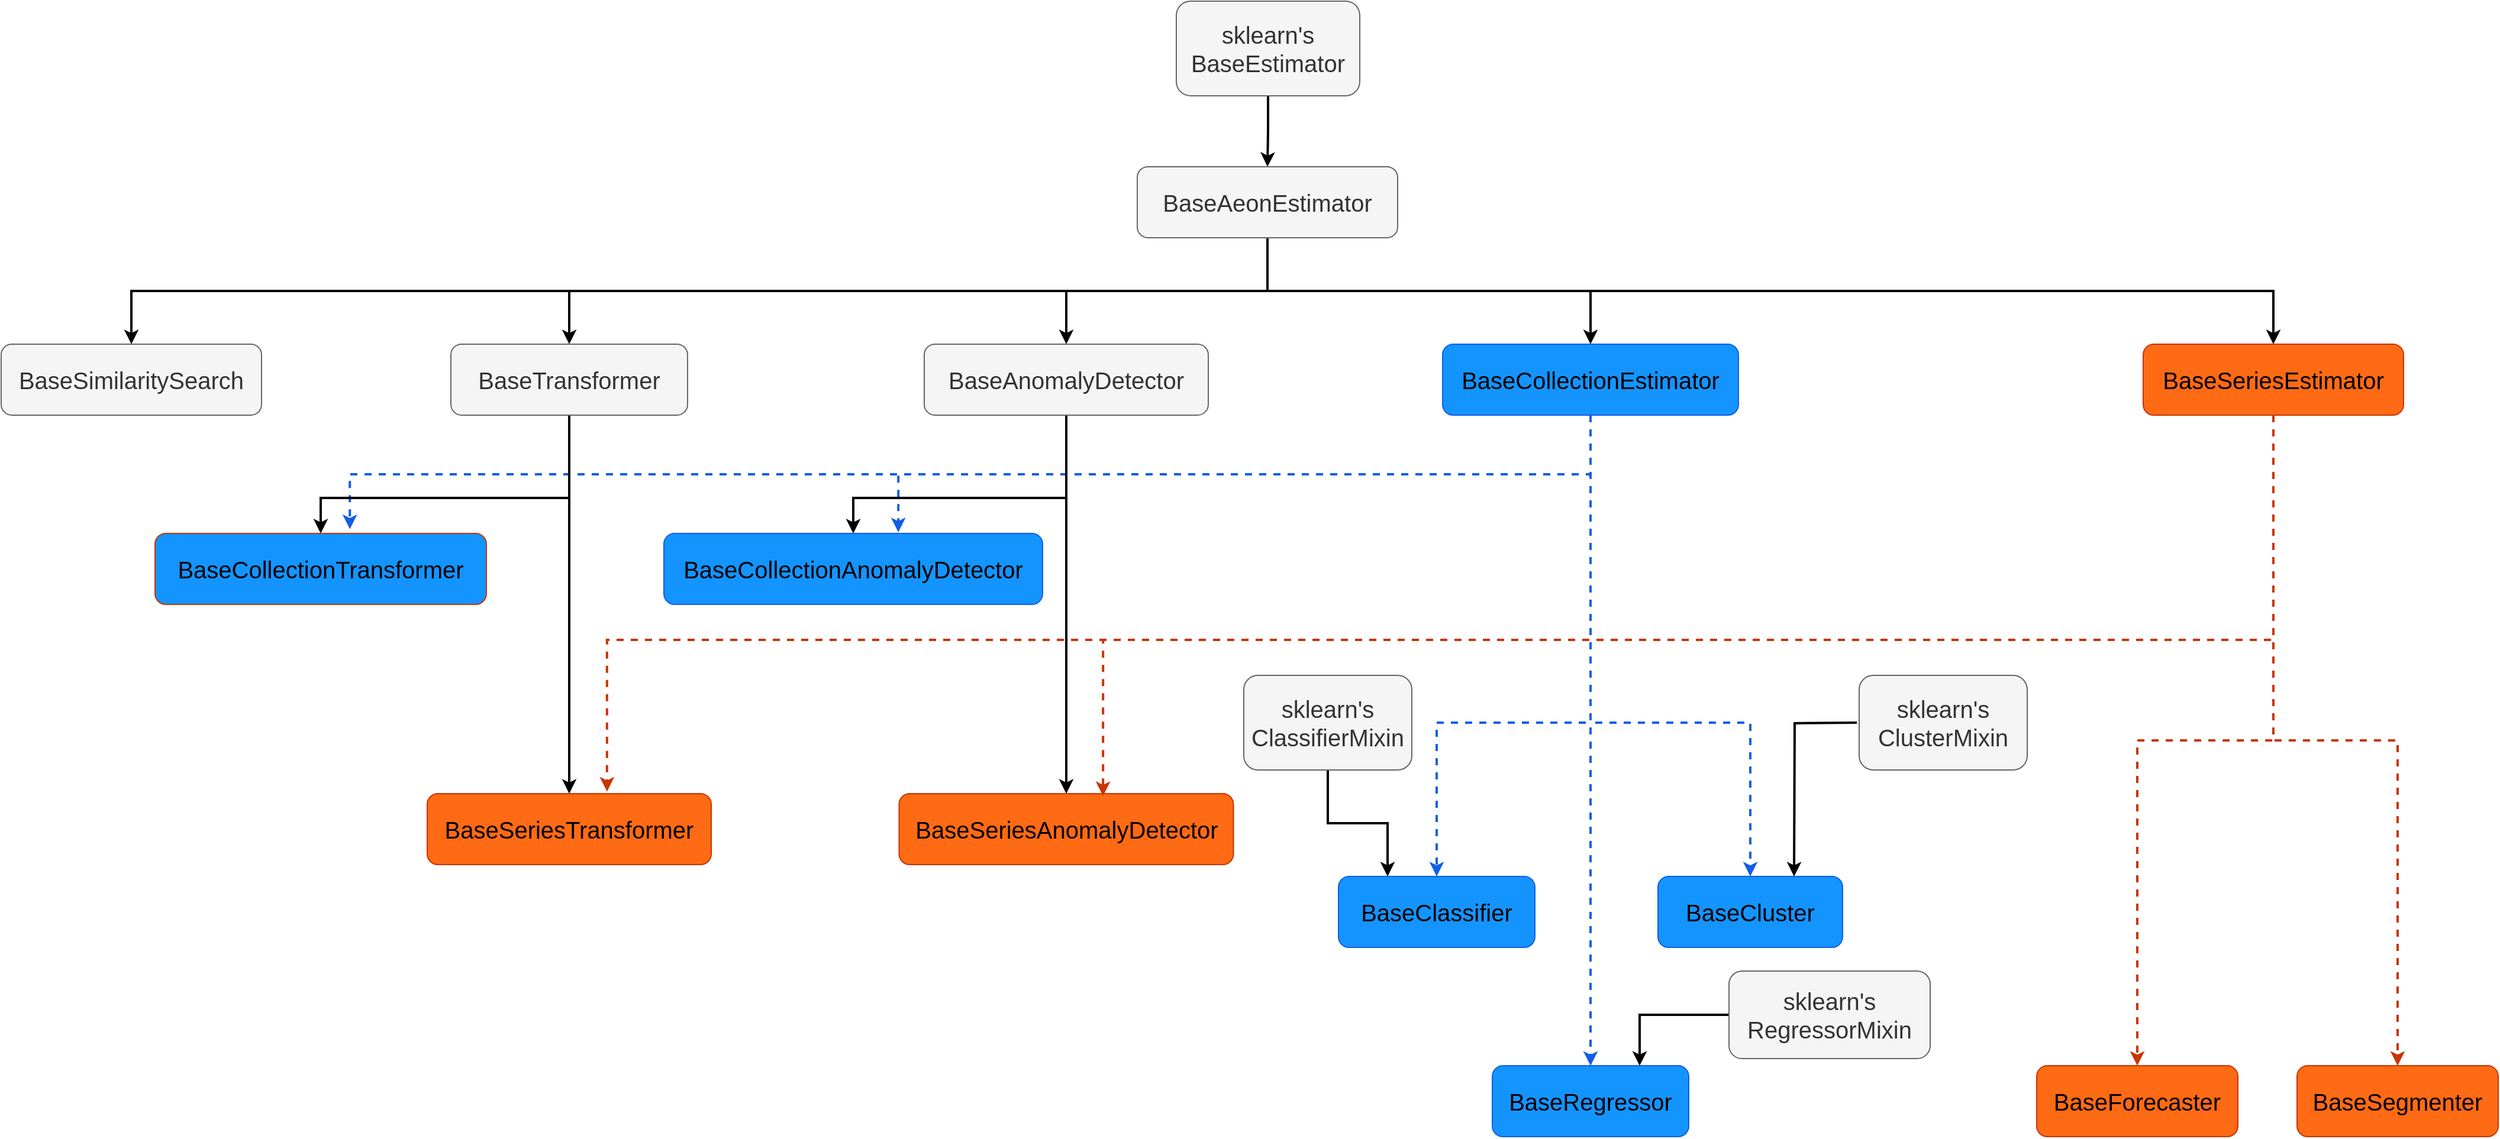 <mxfile scale="1" border="0" version="28.0.7">
  <diagram name="Page-1" id="929967ad-93f9-6ef4-fab6-5d389245f69c">
    <mxGraphModel dx="4704.5" dy="1627" grid="1" gridSize="10" guides="1" tooltips="1" connect="1" arrows="1" fold="1" page="1" pageScale="1.5" pageWidth="1169" pageHeight="826" background="none" math="0" shadow="0">
      <root>
        <mxCell id="0" style=";html=1;" />
        <mxCell id="1" style=";html=1;" parent="0" />
        <mxCell id="Zz3lQ5y03R1-GQRZRYZF-16" style="edgeStyle=orthogonalEdgeStyle;rounded=0;orthogonalLoop=1;jettySize=auto;html=1;exitX=0.5;exitY=1;exitDx=0;exitDy=0;entryX=0.5;entryY=0;entryDx=0;entryDy=0;fontSize=20;strokeWidth=2;" parent="1" source="Zz3lQ5y03R1-GQRZRYZF-1" target="Zz3lQ5y03R1-GQRZRYZF-2" edge="1">
          <mxGeometry relative="1" as="geometry" />
        </mxCell>
        <mxCell id="Zz3lQ5y03R1-GQRZRYZF-1" value="&lt;font&gt;sklearn&#39;s BaseEstimator&lt;/font&gt;" style="rounded=1;whiteSpace=wrap;html=1;fillColor=#f5f5f5;fontColor=#333333;strokeColor=#666666;fontSize=20;" parent="1" vertex="1">
          <mxGeometry x="-17" y="399.95" width="155" height="80" as="geometry" />
        </mxCell>
        <mxCell id="Zz3lQ5y03R1-GQRZRYZF-17" style="edgeStyle=orthogonalEdgeStyle;rounded=0;orthogonalLoop=1;jettySize=auto;html=1;exitX=0.5;exitY=1;exitDx=0;exitDy=0;entryX=0.5;entryY=0;entryDx=0;entryDy=0;fontSize=20;strokeWidth=2;" parent="1" source="Zz3lQ5y03R1-GQRZRYZF-2" target="Zz3lQ5y03R1-GQRZRYZF-4" edge="1">
          <mxGeometry relative="1" as="geometry" />
        </mxCell>
        <mxCell id="Zz3lQ5y03R1-GQRZRYZF-18" style="edgeStyle=orthogonalEdgeStyle;rounded=0;orthogonalLoop=1;jettySize=auto;html=1;exitX=0.5;exitY=1;exitDx=0;exitDy=0;entryX=0.5;entryY=0;entryDx=0;entryDy=0;fontSize=20;strokeWidth=2;" parent="1" source="Zz3lQ5y03R1-GQRZRYZF-2" target="Zz3lQ5y03R1-GQRZRYZF-3" edge="1">
          <mxGeometry relative="1" as="geometry" />
        </mxCell>
        <mxCell id="Zz3lQ5y03R1-GQRZRYZF-29" style="edgeStyle=orthogonalEdgeStyle;rounded=0;orthogonalLoop=1;jettySize=auto;html=1;exitX=0.5;exitY=1;exitDx=0;exitDy=0;entryX=0.5;entryY=0;entryDx=0;entryDy=0;fontSize=20;strokeWidth=2;" parent="1" source="Zz3lQ5y03R1-GQRZRYZF-2" target="Zz3lQ5y03R1-GQRZRYZF-28" edge="1">
          <mxGeometry relative="1" as="geometry" />
        </mxCell>
        <mxCell id="Zz3lQ5y03R1-GQRZRYZF-56" style="edgeStyle=orthogonalEdgeStyle;rounded=0;orthogonalLoop=1;jettySize=auto;html=1;exitX=0.5;exitY=1;exitDx=0;exitDy=0;entryX=0.5;entryY=0;entryDx=0;entryDy=0;fontSize=20;strokeWidth=2;" parent="1" source="Zz3lQ5y03R1-GQRZRYZF-2" target="Zz3lQ5y03R1-GQRZRYZF-55" edge="1">
          <mxGeometry relative="1" as="geometry" />
        </mxCell>
        <mxCell id="Zz3lQ5y03R1-GQRZRYZF-59" style="edgeStyle=orthogonalEdgeStyle;rounded=0;orthogonalLoop=1;jettySize=auto;html=1;exitX=0.5;exitY=1;exitDx=0;exitDy=0;fontSize=20;strokeWidth=2;" parent="1" source="Zz3lQ5y03R1-GQRZRYZF-2" target="Zz3lQ5y03R1-GQRZRYZF-58" edge="1">
          <mxGeometry relative="1" as="geometry" />
        </mxCell>
        <mxCell id="Zz3lQ5y03R1-GQRZRYZF-2" value="&lt;font&gt;BaseAeonEstimator&lt;/font&gt;" style="rounded=1;whiteSpace=wrap;html=1;fillColor=#f5f5f5;fontColor=#333333;strokeColor=#666666;fontSize=20;" parent="1" vertex="1">
          <mxGeometry x="-50" y="539.95" width="220" height="60" as="geometry" />
        </mxCell>
        <mxCell id="Zz3lQ5y03R1-GQRZRYZF-48" style="edgeStyle=orthogonalEdgeStyle;rounded=0;orthogonalLoop=1;jettySize=auto;html=1;exitX=0.5;exitY=1;exitDx=0;exitDy=0;dashed=1;fillColor=#fa6800;strokeColor=#C73500;fontSize=20;strokeWidth=2;" parent="1" source="Zz3lQ5y03R1-GQRZRYZF-3" target="Zz3lQ5y03R1-GQRZRYZF-47" edge="1">
          <mxGeometry relative="1" as="geometry" />
        </mxCell>
        <mxCell id="Zz3lQ5y03R1-GQRZRYZF-53" style="edgeStyle=orthogonalEdgeStyle;rounded=0;orthogonalLoop=1;jettySize=auto;html=1;exitX=0.5;exitY=1;exitDx=0;exitDy=0;entryX=0.5;entryY=0;entryDx=0;entryDy=0;dashed=1;fillColor=#fa6800;strokeColor=#C73500;fontSize=20;strokeWidth=2;" parent="1" source="Zz3lQ5y03R1-GQRZRYZF-3" target="Zz3lQ5y03R1-GQRZRYZF-52" edge="1">
          <mxGeometry relative="1" as="geometry" />
        </mxCell>
        <mxCell id="Zz3lQ5y03R1-GQRZRYZF-3" value="&lt;font&gt;BaseSeriesEstimator&lt;/font&gt;" style="rounded=1;whiteSpace=wrap;html=1;fillColor=light-dark(#FF6A14,#FF6A14);fontColor=#000000;strokeColor=#C73500;fontSize=20;" parent="1" vertex="1">
          <mxGeometry x="800" y="690" width="220" height="60" as="geometry" />
        </mxCell>
        <mxCell id="Zz3lQ5y03R1-GQRZRYZF-32" style="edgeStyle=orthogonalEdgeStyle;rounded=0;orthogonalLoop=1;jettySize=auto;html=1;exitX=0.5;exitY=1;exitDx=0;exitDy=0;entryX=0.619;entryY=-0.017;entryDx=0;entryDy=0;dashed=1;fillColor=#fa6800;strokeColor=light-dark(#125DE9,#125DE9);fontSize=20;entryPerimeter=0;strokeWidth=2;" parent="1" source="Zz3lQ5y03R1-GQRZRYZF-4" target="Zz3lQ5y03R1-GQRZRYZF-30" edge="1">
          <mxGeometry relative="1" as="geometry">
            <mxPoint x="205.0" y="730" as="sourcePoint" />
            <mxPoint x="-310" y="830.05" as="targetPoint" />
          </mxGeometry>
        </mxCell>
        <mxCell id="Zz3lQ5y03R1-GQRZRYZF-41" style="edgeStyle=orthogonalEdgeStyle;rounded=0;orthogonalLoop=1;jettySize=auto;html=1;exitX=0.5;exitY=1;exitDx=0;exitDy=0;entryX=0.5;entryY=0;entryDx=0;entryDy=0;dashed=1;fillColor=#fa6800;strokeColor=light-dark(#125DE9,#125DE9);fontSize=20;strokeWidth=2;" parent="1" source="Zz3lQ5y03R1-GQRZRYZF-4" target="Zz3lQ5y03R1-GQRZRYZF-39" edge="1">
          <mxGeometry relative="1" as="geometry">
            <Array as="points">
              <mxPoint x="333" y="1010" />
              <mxPoint x="203" y="1010" />
            </Array>
          </mxGeometry>
        </mxCell>
        <mxCell id="Zz3lQ5y03R1-GQRZRYZF-45" style="edgeStyle=orthogonalEdgeStyle;rounded=0;orthogonalLoop=1;jettySize=auto;html=1;exitX=0.5;exitY=1;exitDx=0;exitDy=0;entryX=0.5;entryY=0;entryDx=0;entryDy=0;dashed=1;fillColor=#fa6800;strokeColor=light-dark(#125DE9,#125DE9);fontSize=20;strokeWidth=2;" parent="1" source="Zz3lQ5y03R1-GQRZRYZF-4" target="Zz3lQ5y03R1-GQRZRYZF-44" edge="1">
          <mxGeometry relative="1" as="geometry">
            <Array as="points">
              <mxPoint x="333" y="1010" />
              <mxPoint x="468" y="1010" />
            </Array>
          </mxGeometry>
        </mxCell>
        <mxCell id="Zz3lQ5y03R1-GQRZRYZF-64" style="edgeStyle=orthogonalEdgeStyle;rounded=0;orthogonalLoop=1;jettySize=auto;html=1;exitX=0.5;exitY=1;exitDx=0;exitDy=0;entryX=0.588;entryY=-0.06;entryDx=0;entryDy=0;dashed=1;fillColor=#fa6800;strokeColor=light-dark(#125DE9,#125DE9);fontSize=20;entryPerimeter=0;strokeWidth=2;" parent="1" source="Zz3lQ5y03R1-GQRZRYZF-4" target="Zz3lQ5y03R1-GQRZRYZF-61" edge="1">
          <mxGeometry relative="1" as="geometry">
            <mxPoint x="226.0" y="740" as="sourcePoint" />
            <mxPoint x="-739" y="840.05" as="targetPoint" />
          </mxGeometry>
        </mxCell>
        <mxCell id="Zz3lQ5y03R1-GQRZRYZF-4" value="&lt;font&gt;BaseCollectionEstimator&lt;/font&gt;" style="rounded=1;whiteSpace=wrap;html=1;fillColor=light-dark(#1494FF,#1494FF);fontColor=#000000;strokeColor=light-dark(#125DE9,#125DE9);fontSize=20;" parent="1" vertex="1">
          <mxGeometry x="208" y="690" width="250" height="60" as="geometry" />
        </mxCell>
        <mxCell id="Zz3lQ5y03R1-GQRZRYZF-34" style="edgeStyle=orthogonalEdgeStyle;rounded=0;orthogonalLoop=1;jettySize=auto;html=1;exitX=0.5;exitY=1;exitDx=0;exitDy=0;entryX=0.5;entryY=0;entryDx=0;entryDy=0;fontSize=20;strokeWidth=2;" parent="1" source="Zz3lQ5y03R1-GQRZRYZF-28" target="Zz3lQ5y03R1-GQRZRYZF-30" edge="1">
          <mxGeometry relative="1" as="geometry">
            <Array as="points">
              <mxPoint x="-110" y="820" />
              <mxPoint x="-290" y="820" />
            </Array>
          </mxGeometry>
        </mxCell>
        <mxCell id="Zz3lQ5y03R1-GQRZRYZF-35" style="edgeStyle=orthogonalEdgeStyle;rounded=0;orthogonalLoop=1;jettySize=auto;html=1;exitX=0.5;exitY=1;exitDx=0;exitDy=0;entryX=0.5;entryY=0;entryDx=0;entryDy=0;fontSize=20;strokeWidth=2;" parent="1" source="Zz3lQ5y03R1-GQRZRYZF-28" target="Zz3lQ5y03R1-GQRZRYZF-31" edge="1">
          <mxGeometry relative="1" as="geometry">
            <Array as="points">
              <mxPoint x="-110" y="1030" />
              <mxPoint x="-110" y="1030" />
            </Array>
          </mxGeometry>
        </mxCell>
        <mxCell id="Zz3lQ5y03R1-GQRZRYZF-28" value="&lt;font&gt;BaseAnomalyDetector&lt;/font&gt;" style="rounded=1;whiteSpace=wrap;html=1;fillColor=#f5f5f5;fontColor=#333333;strokeColor=#666666;fontSize=20;" parent="1" vertex="1">
          <mxGeometry x="-230" y="689.95" width="240" height="60" as="geometry" />
        </mxCell>
        <mxCell id="Zz3lQ5y03R1-GQRZRYZF-30" value="&lt;font&gt;BaseCollectionAnomalyDetector&lt;/font&gt;" style="rounded=1;whiteSpace=wrap;html=1;fillColor=light-dark(#1494FF,#1494FF);fontColor=#000000;strokeColor=light-dark(#125DE9,#125DE9);fontSize=20;" parent="1" vertex="1">
          <mxGeometry x="-450" y="850" width="320" height="60" as="geometry" />
        </mxCell>
        <mxCell id="Zz3lQ5y03R1-GQRZRYZF-31" value="&lt;font&gt;BaseSeriesAnomalyDetector&lt;/font&gt;" style="rounded=1;whiteSpace=wrap;html=1;fillColor=light-dark(#FF6A14,#FF6A14);fontColor=#000000;strokeColor=#C73500;fontSize=20;" parent="1" vertex="1">
          <mxGeometry x="-251.25" y="1070" width="282.5" height="60" as="geometry" />
        </mxCell>
        <mxCell id="Zz3lQ5y03R1-GQRZRYZF-39" value="&lt;font&gt;BaseClassifier&lt;/font&gt;" style="rounded=1;whiteSpace=wrap;html=1;fillColor=light-dark(#1494FF,#1494FF);fontColor=#000000;strokeColor=light-dark(#125DE9,#125DE9);fontSize=20;" parent="1" vertex="1">
          <mxGeometry x="120" y="1140" width="166" height="60" as="geometry" />
        </mxCell>
        <mxCell id="br5ZD_caS53hPt-evQ6O-3" style="edgeStyle=orthogonalEdgeStyle;rounded=0;orthogonalLoop=1;jettySize=auto;html=1;exitX=0.5;exitY=1;exitDx=0;exitDy=0;entryX=0.25;entryY=0;entryDx=0;entryDy=0;strokeWidth=2;" edge="1" parent="1" source="Zz3lQ5y03R1-GQRZRYZF-40" target="Zz3lQ5y03R1-GQRZRYZF-39">
          <mxGeometry relative="1" as="geometry" />
        </mxCell>
        <mxCell id="Zz3lQ5y03R1-GQRZRYZF-40" value="&lt;font&gt;sklearn&#39;s ClassifierMixin&lt;/font&gt;" style="rounded=1;whiteSpace=wrap;html=1;fillColor=#f5f5f5;fontColor=#333333;strokeColor=#666666;fontSize=20;" parent="1" vertex="1">
          <mxGeometry x="40" y="970" width="142" height="80" as="geometry" />
        </mxCell>
        <mxCell id="Zz3lQ5y03R1-GQRZRYZF-68" style="edgeStyle=orthogonalEdgeStyle;rounded=0;orthogonalLoop=1;jettySize=auto;html=1;exitX=0;exitY=0.5;exitDx=0;exitDy=0;entryX=0.75;entryY=0;entryDx=0;entryDy=0;strokeWidth=2;" parent="1" edge="1">
          <mxGeometry relative="1" as="geometry">
            <mxPoint x="558" y="1010" as="sourcePoint" />
            <mxPoint x="505" y="1140" as="targetPoint" />
          </mxGeometry>
        </mxCell>
        <mxCell id="Zz3lQ5y03R1-GQRZRYZF-43" value="&lt;font&gt;sklearn&#39;s ClusterMixin&lt;/font&gt;" style="rounded=1;whiteSpace=wrap;html=1;fillColor=#f5f5f5;fontColor=#333333;strokeColor=#666666;fontSize=20;" parent="1" vertex="1">
          <mxGeometry x="560" y="970" width="142" height="80" as="geometry" />
        </mxCell>
        <mxCell id="Zz3lQ5y03R1-GQRZRYZF-44" value="&lt;font&gt;BaseCluster&lt;/font&gt;" style="rounded=1;whiteSpace=wrap;html=1;fillColor=light-dark(#1494FF,#1494FF);fontColor=#000000;strokeColor=light-dark(#125DE9,#125DE9);fontSize=20;" parent="1" vertex="1">
          <mxGeometry x="390" y="1140" width="156" height="60" as="geometry" />
        </mxCell>
        <mxCell id="Zz3lQ5y03R1-GQRZRYZF-47" value="&lt;font&gt;BaseForecaster&lt;/font&gt;" style="rounded=1;whiteSpace=wrap;html=1;fillColor=light-dark(#FF6A14,#FF6A14);fontColor=#000000;strokeColor=#C73500;fontSize=20;" parent="1" vertex="1">
          <mxGeometry x="710" y="1300.05" width="170" height="60" as="geometry" />
        </mxCell>
        <mxCell id="Zz3lQ5y03R1-GQRZRYZF-52" value="&lt;font&gt;BaseSegmenter&lt;/font&gt;" style="rounded=1;whiteSpace=wrap;html=1;fillColor=light-dark(#FF6A14,#FF6A14);fontColor=#000000;strokeColor=#C73500;fontSize=20;" parent="1" vertex="1">
          <mxGeometry x="930" y="1300.05" width="170" height="60" as="geometry" />
        </mxCell>
        <mxCell id="Zz3lQ5y03R1-GQRZRYZF-55" value="&lt;font&gt;BaseSimilaritySearch&lt;/font&gt;" style="rounded=1;whiteSpace=wrap;html=1;fillColor=#f5f5f5;fontColor=#333333;strokeColor=#666666;fontSize=20;" parent="1" vertex="1">
          <mxGeometry x="-1010" y="689.95" width="220" height="60" as="geometry" />
        </mxCell>
        <mxCell id="Zz3lQ5y03R1-GQRZRYZF-62" style="edgeStyle=orthogonalEdgeStyle;rounded=0;orthogonalLoop=1;jettySize=auto;html=1;exitX=0.5;exitY=1;exitDx=0;exitDy=0;entryX=0.5;entryY=0;entryDx=0;entryDy=0;fontSize=20;strokeWidth=2;" parent="1" source="Zz3lQ5y03R1-GQRZRYZF-58" target="Zz3lQ5y03R1-GQRZRYZF-61" edge="1">
          <mxGeometry relative="1" as="geometry">
            <Array as="points">
              <mxPoint x="-530" y="820" />
              <mxPoint x="-740" y="820" />
            </Array>
          </mxGeometry>
        </mxCell>
        <mxCell id="Zz3lQ5y03R1-GQRZRYZF-63" style="edgeStyle=orthogonalEdgeStyle;rounded=0;orthogonalLoop=1;jettySize=auto;html=1;exitX=0.5;exitY=1;exitDx=0;exitDy=0;entryX=0.5;entryY=0;entryDx=0;entryDy=0;fontSize=20;strokeWidth=2;" parent="1" source="Zz3lQ5y03R1-GQRZRYZF-58" target="Zz3lQ5y03R1-GQRZRYZF-60" edge="1">
          <mxGeometry relative="1" as="geometry">
            <Array as="points">
              <mxPoint x="-530" y="1030" />
              <mxPoint x="-530" y="1030" />
            </Array>
          </mxGeometry>
        </mxCell>
        <mxCell id="Zz3lQ5y03R1-GQRZRYZF-58" value="&lt;font&gt;BaseTransformer&lt;/font&gt;" style="rounded=1;whiteSpace=wrap;html=1;fillColor=#f5f5f5;fontColor=#333333;strokeColor=#666666;fontSize=20;" parent="1" vertex="1">
          <mxGeometry x="-630" y="689.95" width="200" height="60" as="geometry" />
        </mxCell>
        <mxCell id="Zz3lQ5y03R1-GQRZRYZF-60" value="&lt;font&gt;BaseSeriesTransformer&lt;/font&gt;" style="rounded=1;whiteSpace=wrap;html=1;fillColor=light-dark(#FF6A14,#FF6A14);fontColor=#000000;strokeColor=#C73500;fontSize=20;" parent="1" vertex="1">
          <mxGeometry x="-650" y="1070" width="240" height="60" as="geometry" />
        </mxCell>
        <mxCell id="Zz3lQ5y03R1-GQRZRYZF-61" value="&lt;font&gt;BaseCollectionTransformer&lt;/font&gt;" style="rounded=1;whiteSpace=wrap;html=1;fillColor=light-dark(#1494FF,#1494FF);fontColor=#000000;strokeColor=light-dark(#C73500,#125DE9);fontSize=20;" parent="1" vertex="1">
          <mxGeometry x="-880" y="850" width="280" height="60" as="geometry" />
        </mxCell>
        <mxCell id="Zz3lQ5y03R1-GQRZRYZF-70" style="edgeStyle=orthogonalEdgeStyle;rounded=0;orthogonalLoop=1;jettySize=auto;html=1;exitX=0.5;exitY=1;exitDx=0;exitDy=0;entryX=0.61;entryY=0.033;entryDx=0;entryDy=0;entryPerimeter=0;dashed=1;fillColor=#fa6800;strokeColor=#C73500;strokeWidth=2;" parent="1" source="Zz3lQ5y03R1-GQRZRYZF-3" target="Zz3lQ5y03R1-GQRZRYZF-31" edge="1">
          <mxGeometry relative="1" as="geometry">
            <Array as="points">
              <mxPoint x="910" y="940" />
              <mxPoint x="-79" y="940" />
            </Array>
          </mxGeometry>
        </mxCell>
        <mxCell id="Zz3lQ5y03R1-GQRZRYZF-71" style="edgeStyle=orthogonalEdgeStyle;rounded=0;orthogonalLoop=1;jettySize=auto;html=1;exitX=0.5;exitY=1;exitDx=0;exitDy=0;entryX=0.633;entryY=-0.03;entryDx=0;entryDy=0;entryPerimeter=0;dashed=1;fillColor=#fa6800;strokeColor=#C73500;strokeWidth=2;" parent="1" source="Zz3lQ5y03R1-GQRZRYZF-3" target="Zz3lQ5y03R1-GQRZRYZF-60" edge="1">
          <mxGeometry relative="1" as="geometry">
            <Array as="points">
              <mxPoint x="910" y="940" />
              <mxPoint x="-498" y="940" />
            </Array>
          </mxGeometry>
        </mxCell>
        <mxCell id="br5ZD_caS53hPt-evQ6O-1" value="&lt;font&gt;BaseRegressor&lt;/font&gt;" style="rounded=1;whiteSpace=wrap;html=1;fillColor=light-dark(#1494FF,#1494FF);fontColor=#000000;strokeColor=light-dark(#125DE9,#125DE9);fontSize=20;" vertex="1" parent="1">
          <mxGeometry x="250" y="1300.05" width="166" height="60" as="geometry" />
        </mxCell>
        <mxCell id="br5ZD_caS53hPt-evQ6O-6" style="edgeStyle=orthogonalEdgeStyle;rounded=0;orthogonalLoop=1;jettySize=auto;html=1;exitX=0;exitY=0.5;exitDx=0;exitDy=0;entryX=0.75;entryY=0;entryDx=0;entryDy=0;strokeWidth=2;" edge="1" parent="1" source="br5ZD_caS53hPt-evQ6O-5" target="br5ZD_caS53hPt-evQ6O-1">
          <mxGeometry relative="1" as="geometry" />
        </mxCell>
        <mxCell id="br5ZD_caS53hPt-evQ6O-5" value="&lt;font&gt;sklearn&#39;s RegressorMixin&lt;/font&gt;" style="rounded=1;whiteSpace=wrap;html=1;fillColor=#f5f5f5;fontColor=#333333;strokeColor=#666666;fontSize=20;" vertex="1" parent="1">
          <mxGeometry x="450" y="1220" width="170" height="74.05" as="geometry" />
        </mxCell>
        <mxCell id="br5ZD_caS53hPt-evQ6O-8" style="edgeStyle=orthogonalEdgeStyle;rounded=0;orthogonalLoop=1;jettySize=auto;html=1;exitX=0.5;exitY=1;exitDx=0;exitDy=0;entryX=0.5;entryY=0;entryDx=0;entryDy=0;dashed=1;fillColor=#fa6800;strokeColor=light-dark(#125DE9,#125DE9);fontSize=20;strokeWidth=2;" edge="1" parent="1" source="Zz3lQ5y03R1-GQRZRYZF-4" target="br5ZD_caS53hPt-evQ6O-1">
          <mxGeometry relative="1" as="geometry">
            <mxPoint x="390" y="950" as="sourcePoint" />
            <mxPoint x="525" y="1340" as="targetPoint" />
            <Array as="points">
              <mxPoint x="333" y="1300" />
            </Array>
          </mxGeometry>
        </mxCell>
      </root>
    </mxGraphModel>
  </diagram>
</mxfile>
